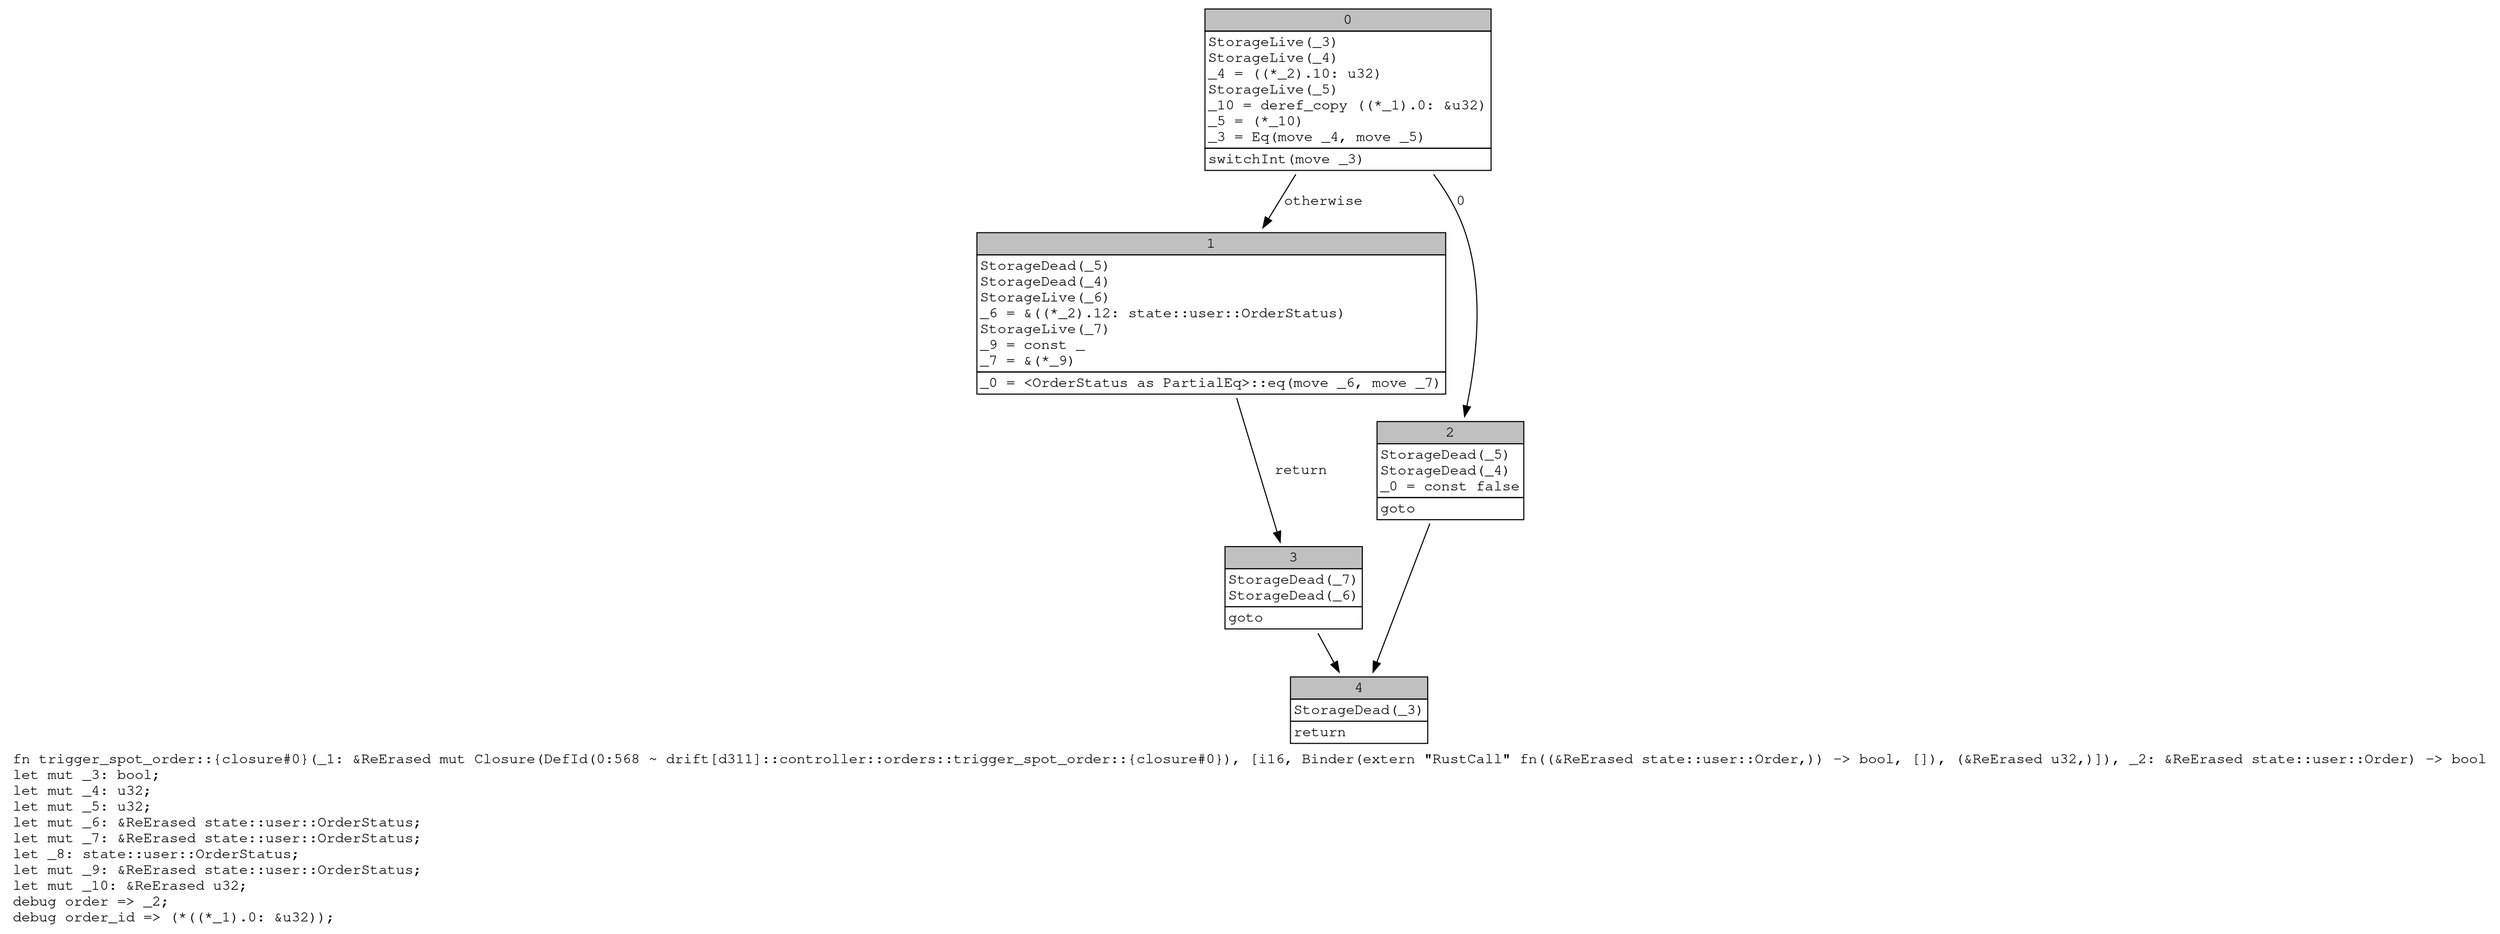 digraph Mir_0_568 {
    graph [fontname="Courier, monospace"];
    node [fontname="Courier, monospace"];
    edge [fontname="Courier, monospace"];
    label=<fn trigger_spot_order::{closure#0}(_1: &amp;ReErased mut Closure(DefId(0:568 ~ drift[d311]::controller::orders::trigger_spot_order::{closure#0}), [i16, Binder(extern &quot;RustCall&quot; fn((&amp;ReErased state::user::Order,)) -&gt; bool, []), (&amp;ReErased u32,)]), _2: &amp;ReErased state::user::Order) -&gt; bool<br align="left"/>let mut _3: bool;<br align="left"/>let mut _4: u32;<br align="left"/>let mut _5: u32;<br align="left"/>let mut _6: &amp;ReErased state::user::OrderStatus;<br align="left"/>let mut _7: &amp;ReErased state::user::OrderStatus;<br align="left"/>let _8: state::user::OrderStatus;<br align="left"/>let mut _9: &amp;ReErased state::user::OrderStatus;<br align="left"/>let mut _10: &amp;ReErased u32;<br align="left"/>debug order =&gt; _2;<br align="left"/>debug order_id =&gt; (*((*_1).0: &amp;u32));<br align="left"/>>;
    bb0__0_568 [shape="none", label=<<table border="0" cellborder="1" cellspacing="0"><tr><td bgcolor="gray" align="center" colspan="1">0</td></tr><tr><td align="left" balign="left">StorageLive(_3)<br/>StorageLive(_4)<br/>_4 = ((*_2).10: u32)<br/>StorageLive(_5)<br/>_10 = deref_copy ((*_1).0: &amp;u32)<br/>_5 = (*_10)<br/>_3 = Eq(move _4, move _5)<br/></td></tr><tr><td align="left">switchInt(move _3)</td></tr></table>>];
    bb1__0_568 [shape="none", label=<<table border="0" cellborder="1" cellspacing="0"><tr><td bgcolor="gray" align="center" colspan="1">1</td></tr><tr><td align="left" balign="left">StorageDead(_5)<br/>StorageDead(_4)<br/>StorageLive(_6)<br/>_6 = &amp;((*_2).12: state::user::OrderStatus)<br/>StorageLive(_7)<br/>_9 = const _<br/>_7 = &amp;(*_9)<br/></td></tr><tr><td align="left">_0 = &lt;OrderStatus as PartialEq&gt;::eq(move _6, move _7)</td></tr></table>>];
    bb2__0_568 [shape="none", label=<<table border="0" cellborder="1" cellspacing="0"><tr><td bgcolor="gray" align="center" colspan="1">2</td></tr><tr><td align="left" balign="left">StorageDead(_5)<br/>StorageDead(_4)<br/>_0 = const false<br/></td></tr><tr><td align="left">goto</td></tr></table>>];
    bb3__0_568 [shape="none", label=<<table border="0" cellborder="1" cellspacing="0"><tr><td bgcolor="gray" align="center" colspan="1">3</td></tr><tr><td align="left" balign="left">StorageDead(_7)<br/>StorageDead(_6)<br/></td></tr><tr><td align="left">goto</td></tr></table>>];
    bb4__0_568 [shape="none", label=<<table border="0" cellborder="1" cellspacing="0"><tr><td bgcolor="gray" align="center" colspan="1">4</td></tr><tr><td align="left" balign="left">StorageDead(_3)<br/></td></tr><tr><td align="left">return</td></tr></table>>];
    bb0__0_568 -> bb2__0_568 [label="0"];
    bb0__0_568 -> bb1__0_568 [label="otherwise"];
    bb1__0_568 -> bb3__0_568 [label="return"];
    bb2__0_568 -> bb4__0_568 [label=""];
    bb3__0_568 -> bb4__0_568 [label=""];
}
